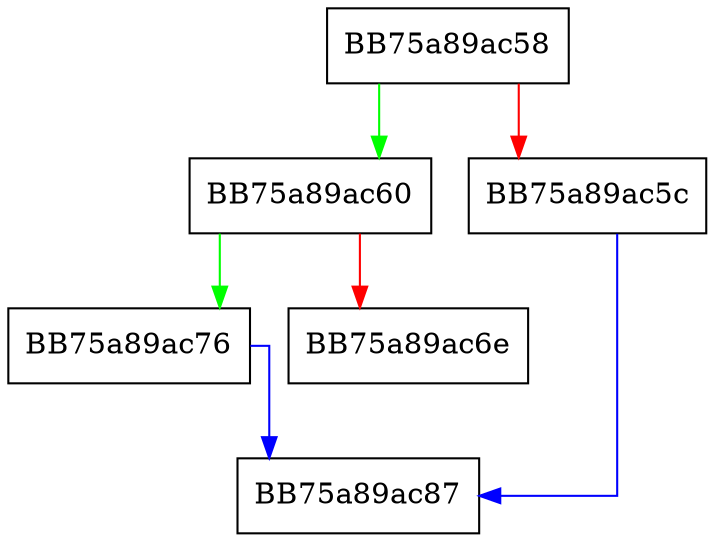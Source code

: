 digraph ErrMpFromHR {
  node [shape="box"];
  graph [splines=ortho];
  BB75a89ac58 -> BB75a89ac60 [color="green"];
  BB75a89ac58 -> BB75a89ac5c [color="red"];
  BB75a89ac5c -> BB75a89ac87 [color="blue"];
  BB75a89ac60 -> BB75a89ac76 [color="green"];
  BB75a89ac60 -> BB75a89ac6e [color="red"];
  BB75a89ac76 -> BB75a89ac87 [color="blue"];
}